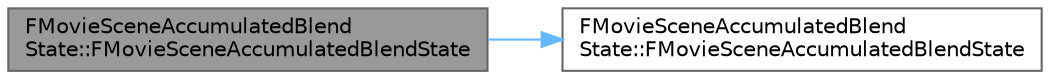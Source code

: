 digraph "FMovieSceneAccumulatedBlendState::FMovieSceneAccumulatedBlendState"
{
 // INTERACTIVE_SVG=YES
 // LATEX_PDF_SIZE
  bgcolor="transparent";
  edge [fontname=Helvetica,fontsize=10,labelfontname=Helvetica,labelfontsize=10];
  node [fontname=Helvetica,fontsize=10,shape=box,height=0.2,width=0.4];
  rankdir="LR";
  Node1 [id="Node000001",label="FMovieSceneAccumulatedBlend\lState::FMovieSceneAccumulatedBlendState",height=0.2,width=0.4,color="gray40", fillcolor="grey60", style="filled", fontcolor="black",tooltip=" "];
  Node1 -> Node2 [id="edge1_Node000001_Node000002",color="steelblue1",style="solid",tooltip=" "];
  Node2 [id="Node000002",label="FMovieSceneAccumulatedBlend\lState::FMovieSceneAccumulatedBlendState",height=0.2,width=0.4,color="grey40", fillcolor="white", style="filled",URL="$d2/df5/structFMovieSceneAccumulatedBlendState.html#afe81afc696d955b4b329f82feead75c5",tooltip=" "];
}
